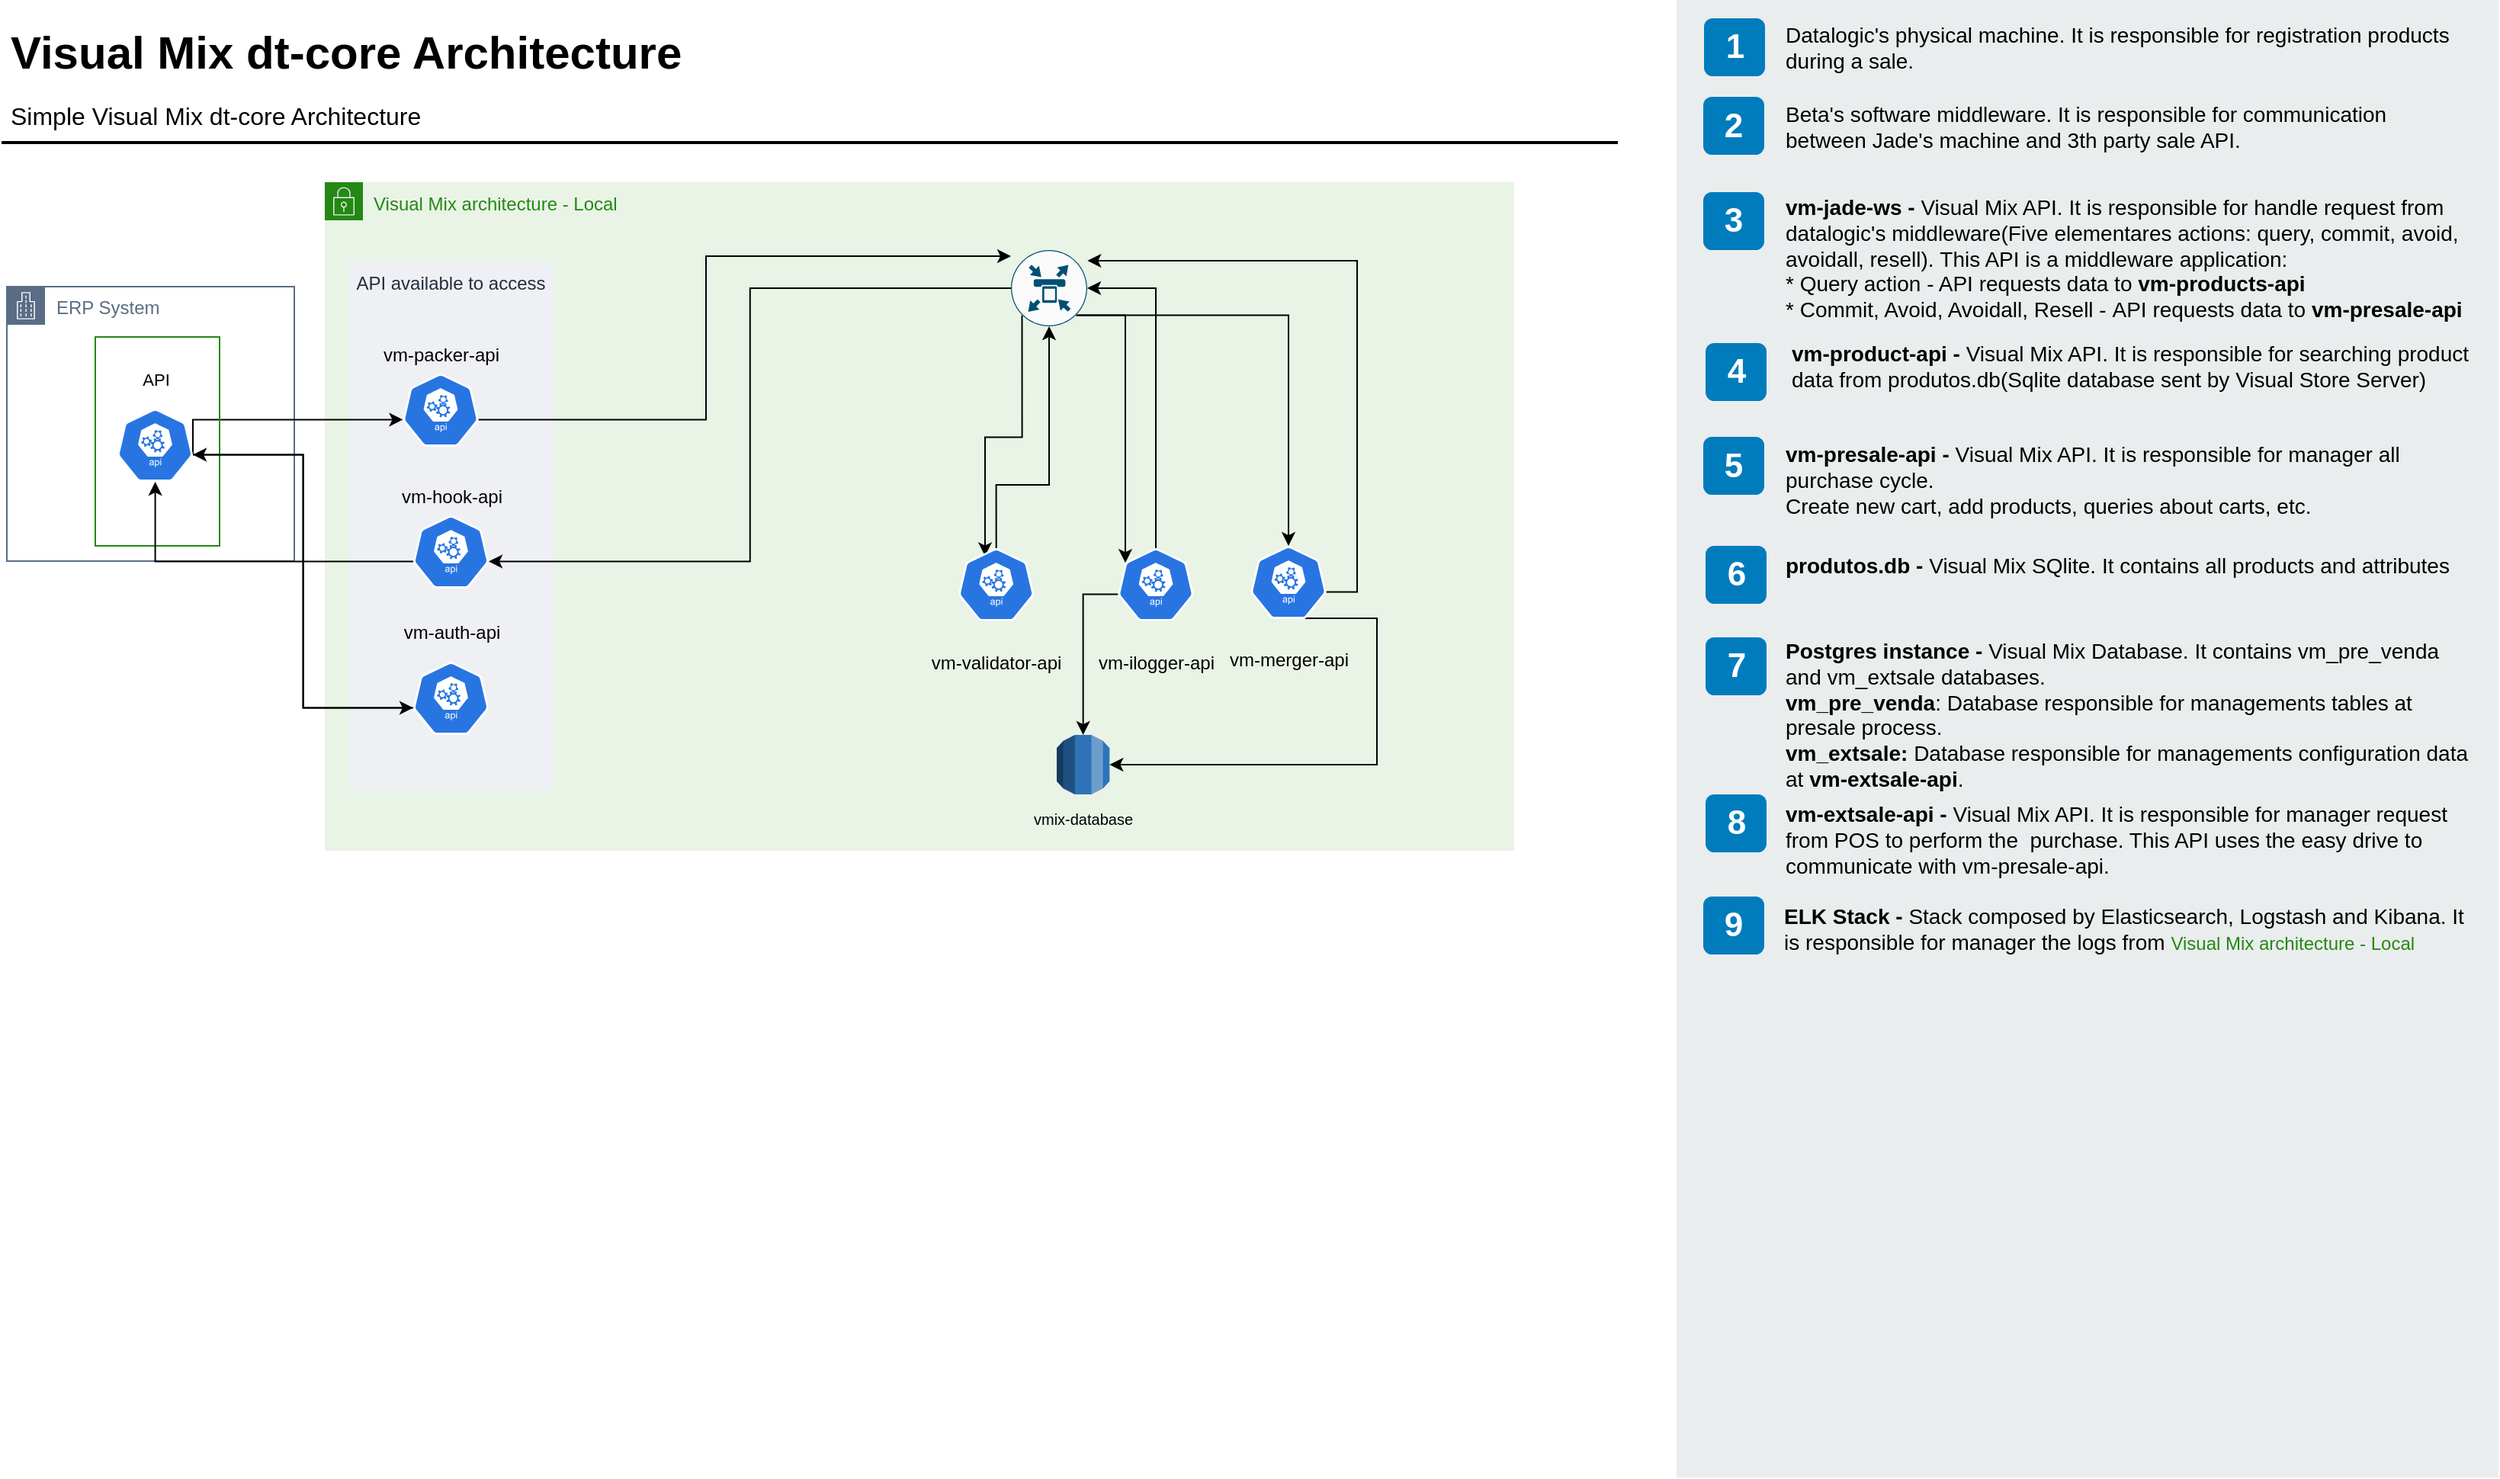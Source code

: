 <mxfile version="13.6.5" type="github">
  <diagram id="Ht1M8jgEwFfnCIfOTk4-" name="api-flux">
    <mxGraphModel dx="1186" dy="696" grid="1" gridSize="10" guides="1" tooltips="1" connect="1" arrows="1" fold="1" page="1" pageScale="1" pageWidth="827" pageHeight="1169" math="0" shadow="0">
      <root>
        <mxCell id="0" />
        <mxCell id="1" parent="0" />
        <mxCell id="UEzPUAAOIrF-is8g5C7q-1" value="ERP System" style="points=[[0,0],[0.25,0],[0.5,0],[0.75,0],[1,0],[1,0.25],[1,0.5],[1,0.75],[1,1],[0.75,1],[0.5,1],[0.25,1],[0,1],[0,0.75],[0,0.5],[0,0.25]];outlineConnect=0;gradientColor=none;html=1;whiteSpace=wrap;fontSize=12;fontStyle=0;shape=mxgraph.aws4.group;grIcon=mxgraph.aws4.group_corporate_data_center;strokeColor=#5A6C86;fillColor=none;verticalAlign=top;align=left;spacingLeft=30;fontColor=#5A6C86;dashed=0;" parent="1" vertex="1">
          <mxGeometry x="11.5" y="240" width="188.5" height="180" as="geometry" />
        </mxCell>
        <mxCell id="-QjtrjUzRDEMRZ5MF8oH-47" value="Visual Mix dt-core Architecture" style="text;html=1;resizable=0;points=[];autosize=1;align=left;verticalAlign=top;spacingTop=-4;fontSize=30;fontStyle=1" parent="1" vertex="1">
          <mxGeometry x="12" y="65.5" width="460" height="40" as="geometry" />
        </mxCell>
        <mxCell id="-QjtrjUzRDEMRZ5MF8oH-48" value="Simple Visual Mix dt-core Architecture" style="text;html=1;resizable=0;points=[];autosize=1;align=left;verticalAlign=top;spacingTop=-4;fontSize=16" parent="1" vertex="1">
          <mxGeometry x="12" y="115.5" width="290" height="20" as="geometry" />
        </mxCell>
        <mxCell id="SCVMTBWpLvtzJIhz15lM-1" value="" style="line;strokeWidth=2;html=1;fontSize=14;" parent="1" vertex="1">
          <mxGeometry x="8" y="140.5" width="1060" height="10" as="geometry" />
        </mxCell>
        <mxCell id="7OVz4w7n9kzEPWy-4BBC-3" value="" style="rounded=0;whiteSpace=wrap;html=1;fillColor=#EAEDED;fontSize=22;fontColor=#FFFFFF;strokeColor=none;labelBackgroundColor=none;" parent="1" vertex="1">
          <mxGeometry x="1106.5" y="52" width="539" height="969" as="geometry" />
        </mxCell>
        <mxCell id="7OVz4w7n9kzEPWy-4BBC-4" value="1" style="rounded=1;whiteSpace=wrap;html=1;fillColor=#007CBD;strokeColor=none;fontColor=#FFFFFF;fontStyle=1;fontSize=22;labelBackgroundColor=none;" parent="1" vertex="1">
          <mxGeometry x="1124.5" y="64" width="40" height="38" as="geometry" />
        </mxCell>
        <mxCell id="7OVz4w7n9kzEPWy-4BBC-5" value="2" style="rounded=1;whiteSpace=wrap;html=1;fillColor=#007CBD;strokeColor=none;fontColor=#FFFFFF;fontStyle=1;fontSize=22;labelBackgroundColor=none;" parent="1" vertex="1">
          <mxGeometry x="1124" y="115.5" width="40" height="38" as="geometry" />
        </mxCell>
        <mxCell id="7OVz4w7n9kzEPWy-4BBC-6" value="3" style="rounded=1;whiteSpace=wrap;html=1;fillColor=#007CBD;strokeColor=none;fontColor=#FFFFFF;fontStyle=1;fontSize=22;labelBackgroundColor=none;" parent="1" vertex="1">
          <mxGeometry x="1124" y="178" width="40" height="38" as="geometry" />
        </mxCell>
        <mxCell id="7OVz4w7n9kzEPWy-4BBC-7" value="4" style="rounded=1;whiteSpace=wrap;html=1;fillColor=#007CBD;strokeColor=none;fontColor=#FFFFFF;fontStyle=1;fontSize=22;labelBackgroundColor=none;" parent="1" vertex="1">
          <mxGeometry x="1125.5" y="277" width="40" height="38" as="geometry" />
        </mxCell>
        <mxCell id="7OVz4w7n9kzEPWy-4BBC-8" value="5" style="rounded=1;whiteSpace=wrap;html=1;fillColor=#007CBD;strokeColor=none;fontColor=#FFFFFF;fontStyle=1;fontSize=22;labelBackgroundColor=none;" parent="1" vertex="1">
          <mxGeometry x="1124" y="338.5" width="40" height="38" as="geometry" />
        </mxCell>
        <mxCell id="7OVz4w7n9kzEPWy-4BBC-9" value="6" style="rounded=1;whiteSpace=wrap;html=1;fillColor=#007CBD;strokeColor=none;fontColor=#FFFFFF;fontStyle=1;fontSize=22;labelBackgroundColor=none;" parent="1" vertex="1">
          <mxGeometry x="1125.5" y="410" width="40" height="38" as="geometry" />
        </mxCell>
        <mxCell id="7OVz4w7n9kzEPWy-4BBC-10" value="7" style="rounded=1;whiteSpace=wrap;html=1;fillColor=#007CBD;strokeColor=none;fontColor=#FFFFFF;fontStyle=1;fontSize=22;labelBackgroundColor=none;" parent="1" vertex="1">
          <mxGeometry x="1125.5" y="470" width="40" height="38" as="geometry" />
        </mxCell>
        <mxCell id="7OVz4w7n9kzEPWy-4BBC-11" value="8" style="rounded=1;whiteSpace=wrap;html=1;fillColor=#007CBD;strokeColor=none;fontColor=#FFFFFF;fontStyle=1;fontSize=22;labelBackgroundColor=none;" parent="1" vertex="1">
          <mxGeometry x="1125.5" y="573" width="40" height="38" as="geometry" />
        </mxCell>
        <mxCell id="7OVz4w7n9kzEPWy-4BBC-13" value="&lt;span&gt;Datalogic&#39;s physical&amp;nbsp;machine. It is responsible&amp;nbsp;for&amp;nbsp;registration products during a sale.&amp;nbsp;&lt;br&gt;&lt;br&gt;&lt;/span&gt;" style="text;html=1;align=left;verticalAlign=top;spacingTop=-4;fontSize=14;labelBackgroundColor=none;whiteSpace=wrap;" parent="1" vertex="1">
          <mxGeometry x="1176" y="63.5" width="449" height="46.5" as="geometry" />
        </mxCell>
        <mxCell id="7OVz4w7n9kzEPWy-4BBC-14" value="Beta&#39;s software middleware. It is responsible for communication between Jade&#39;s machine and 3th party sale API." style="text;html=1;align=left;verticalAlign=top;spacingTop=-4;fontSize=14;labelBackgroundColor=none;whiteSpace=wrap;" parent="1" vertex="1">
          <mxGeometry x="1176" y="116" width="450" height="43.5" as="geometry" />
        </mxCell>
        <mxCell id="7OVz4w7n9kzEPWy-4BBC-15" value="&lt;b&gt;vm-jade-ws -&amp;nbsp;&lt;/b&gt;Visual Mix API. It is responsible for handle request from datalogic&#39;s middleware(Five elementares actions: query, commit, avoid, avoidall, resell).&amp;nbsp;This API is a middleware application: &lt;br&gt;* Query action - API requests data to &lt;b&gt;vm-products-api&lt;br&gt;&lt;/b&gt;* Commit, Avoid, Avoidall, Resell -&amp;nbsp;API requests data to&amp;nbsp;&lt;b&gt;vm-presale-api&lt;/b&gt;" style="text;html=1;align=left;verticalAlign=top;spacingTop=-4;fontSize=14;labelBackgroundColor=none;whiteSpace=wrap;" parent="1" vertex="1">
          <mxGeometry x="1176" y="176.5" width="450" height="117" as="geometry" />
        </mxCell>
        <mxCell id="7OVz4w7n9kzEPWy-4BBC-16" value="&lt;span&gt;&lt;b&gt;vm-product-api&amp;nbsp;&lt;/b&gt;&lt;/span&gt;&lt;b&gt;-&amp;nbsp;&lt;/b&gt;Visual Mix API. It is responsible for searching product data from produtos.db(Sqlite database sent by Visual Store Server)" style="text;html=1;align=left;verticalAlign=top;spacingTop=-4;fontSize=14;labelBackgroundColor=none;whiteSpace=wrap;" parent="1" vertex="1">
          <mxGeometry x="1179.5" y="272.5" width="450" height="49.5" as="geometry" />
        </mxCell>
        <mxCell id="7OVz4w7n9kzEPWy-4BBC-17" value="&lt;b&gt;vm-presale-api&amp;nbsp;&lt;/b&gt;&lt;b&gt;-&amp;nbsp;&lt;/b&gt;Visual Mix API. It is responsible for manager all purchase cycle. &lt;br&gt;Create new cart, add products, queries about carts, etc." style="text;html=1;align=left;verticalAlign=top;spacingTop=-4;fontSize=14;labelBackgroundColor=none;whiteSpace=wrap;" parent="1" vertex="1">
          <mxGeometry x="1176" y="338.5" width="449" height="62.5" as="geometry" />
        </mxCell>
        <mxCell id="7OVz4w7n9kzEPWy-4BBC-18" value="&lt;b&gt;produtos.db&amp;nbsp;&lt;/b&gt;&lt;b&gt;-&amp;nbsp;&lt;/b&gt;Visual Mix&amp;nbsp;SQlite.&amp;nbsp;It contains all products and attributes&amp;nbsp;&lt;br&gt;" style="text;html=1;align=left;verticalAlign=top;spacingTop=-4;fontSize=14;labelBackgroundColor=none;whiteSpace=wrap;" parent="1" vertex="1">
          <mxGeometry x="1176" y="411.5" width="450" height="28.5" as="geometry" />
        </mxCell>
        <mxCell id="7OVz4w7n9kzEPWy-4BBC-20" value="&lt;b&gt;vm-extsale-api&amp;nbsp;&lt;/b&gt;&lt;b&gt;-&amp;nbsp;&lt;/b&gt;Visual Mix API. It is responsible for manager request from POS to perform the &amp;nbsp;purchase. This API uses the easy drive to communicate with vm-presale-api." style="text;html=1;align=left;verticalAlign=top;spacingTop=-4;fontSize=14;labelBackgroundColor=none;whiteSpace=wrap;" parent="1" vertex="1">
          <mxGeometry x="1176" y="574.5" width="449" height="55.5" as="geometry" />
        </mxCell>
        <mxCell id="J2uJuzHB50UTJ_rWJ9Sv-3" value="Visual Mix architecture - Local" style="points=[[0,0],[0.25,0],[0.5,0],[0.75,0],[1,0],[1,0.25],[1,0.5],[1,0.75],[1,1],[0.75,1],[0.5,1],[0.25,1],[0,1],[0,0.75],[0,0.5],[0,0.25]];outlineConnect=0;gradientColor=none;html=1;whiteSpace=wrap;fontSize=12;fontStyle=0;shape=mxgraph.aws4.group;grIcon=mxgraph.aws4.group_security_group;grStroke=0;strokeColor=#248814;fillColor=#E9F3E6;verticalAlign=top;align=left;spacingLeft=30;fontColor=#248814;dashed=0;" parent="1" vertex="1">
          <mxGeometry x="220" y="171.5" width="780" height="438.5" as="geometry" />
        </mxCell>
        <mxCell id="J2uJuzHB50UTJ_rWJ9Sv-4" value="API available to access" style="fillColor=#EFF0F3;strokeColor=none;dashed=0;verticalAlign=top;fontStyle=0;fontColor=#232F3D;" parent="1" vertex="1">
          <mxGeometry x="235.5" y="224" width="134.5" height="346" as="geometry" />
        </mxCell>
        <mxCell id="jr2acMuynno-jIFWXHqr-2" style="edgeStyle=orthogonalEdgeStyle;rounded=0;orthogonalLoop=1;jettySize=auto;html=1;exitX=0.995;exitY=0.63;exitDx=0;exitDy=0;exitPerimeter=0;entryX=0;entryY=0.08;entryDx=0;entryDy=0;entryPerimeter=0;" edge="1" parent="1" source="J2uJuzHB50UTJ_rWJ9Sv-5" target="pg-TI0eai8KicBBsOzWG-4">
          <mxGeometry relative="1" as="geometry">
            <Array as="points">
              <mxPoint x="470" y="327" />
              <mxPoint x="470" y="220" />
            </Array>
          </mxGeometry>
        </mxCell>
        <mxCell id="J2uJuzHB50UTJ_rWJ9Sv-5" value="vm-packer-api&lt;br&gt;&lt;br&gt;&lt;br&gt;&lt;br&gt;&lt;br&gt;&lt;br&gt;" style="html=1;dashed=0;whitespace=wrap;fillColor=#2875E2;strokeColor=#ffffff;points=[[0.005,0.63,0],[0.1,0.2,0],[0.9,0.2,0],[0.5,0,0],[0.995,0.63,0],[0.72,0.99,0],[0.5,1,0],[0.28,0.99,0]];shape=mxgraph.kubernetes.icon;prIcon=api" parent="1" vertex="1">
          <mxGeometry x="271" y="297" width="50" height="48" as="geometry" />
        </mxCell>
        <mxCell id="J2uJuzHB50UTJ_rWJ9Sv-8" style="edgeStyle=orthogonalEdgeStyle;rounded=0;orthogonalLoop=1;jettySize=auto;html=1;exitX=0.995;exitY=0.63;exitDx=0;exitDy=0;exitPerimeter=0;entryX=0.005;entryY=0.63;entryDx=0;entryDy=0;entryPerimeter=0;" parent="1" source="J2uJuzHB50UTJ_rWJ9Sv-2" target="J2uJuzHB50UTJ_rWJ9Sv-5" edge="1">
          <mxGeometry relative="1" as="geometry">
            <Array as="points">
              <mxPoint x="134" y="327" />
            </Array>
          </mxGeometry>
        </mxCell>
        <mxCell id="J2uJuzHB50UTJ_rWJ9Sv-26" value="&lt;span style=&quot;font-size: 10px&quot;&gt;vmix-database&lt;/span&gt;" style="outlineConnect=0;dashed=0;verticalLabelPosition=bottom;verticalAlign=top;align=center;html=1;shape=mxgraph.aws3.rds;fillColor=#2E73B8;gradientColor=none;fontSize=14;" parent="1" vertex="1">
          <mxGeometry x="700.0" y="534" width="34.66" height="39" as="geometry" />
        </mxCell>
        <mxCell id="J2uJuzHB50UTJ_rWJ9Sv-67" value="&lt;b&gt;Postgres instance&amp;nbsp;&lt;/b&gt;&lt;b&gt;-&amp;nbsp;&lt;/b&gt;Visual Mix&amp;nbsp;Database.&amp;nbsp;It contains vm_pre_venda and vm_extsale databases.&lt;br&gt;&lt;b&gt;vm_pre_venda&lt;/b&gt;: Database responsible for managements tables at presale process.&lt;br&gt;&lt;b&gt;vm_extsale:&amp;nbsp;&lt;/b&gt;Database responsible for managements configuration data at &lt;b&gt;vm-extsale-api&lt;/b&gt;.&lt;b&gt;&lt;br&gt;&amp;nbsp;&lt;/b&gt;" style="text;html=1;align=left;verticalAlign=top;spacingTop=-4;fontSize=14;labelBackgroundColor=none;whiteSpace=wrap;" parent="1" vertex="1">
          <mxGeometry x="1176" y="467.75" width="450" height="105.25" as="geometry" />
        </mxCell>
        <mxCell id="qsztV1aWT4bm1WWWcHLa-16" value="9" style="rounded=1;whiteSpace=wrap;html=1;fillColor=#007CBD;strokeColor=none;fontColor=#FFFFFF;fontStyle=1;fontSize=22;labelBackgroundColor=none;" parent="1" vertex="1">
          <mxGeometry x="1124" y="640" width="40" height="38" as="geometry" />
        </mxCell>
        <mxCell id="qsztV1aWT4bm1WWWcHLa-17" value="&lt;b&gt;ELK Stack&amp;nbsp;&lt;/b&gt;&lt;b&gt;-&amp;nbsp;&lt;/b&gt;Stack composed by Elasticsearch, Logstash and Kibana. It is responsible for manager the logs from&amp;nbsp;&lt;span style=&quot;color: rgb(36 , 136 , 20) ; font-size: 12px&quot;&gt;Visual Mix architecture - Local&lt;/span&gt;" style="text;html=1;align=left;verticalAlign=top;spacingTop=-4;fontSize=14;labelBackgroundColor=none;whiteSpace=wrap;" parent="1" vertex="1">
          <mxGeometry x="1174.5" y="641.5" width="449" height="55.5" as="geometry" />
        </mxCell>
        <mxCell id="pg-TI0eai8KicBBsOzWG-1" value="" style="group" parent="1" vertex="1" connectable="0">
          <mxGeometry x="69.5" y="273" width="81.5" height="137" as="geometry" />
        </mxCell>
        <mxCell id="UEzPUAAOIrF-is8g5C7q-5" value="" style="whiteSpace=wrap;html=1;dashed=0;fontColor=#AAB7B8;fontStyle=0;align=left;verticalAlign=top;strokeColor=#248814;fillColor=none;gradientColor=none;spacingLeft=30;" parent="pg-TI0eai8KicBBsOzWG-1" vertex="1">
          <mxGeometry width="81.5" height="137" as="geometry" />
        </mxCell>
        <mxCell id="J2uJuzHB50UTJ_rWJ9Sv-2" value="&lt;font style=&quot;font-size: 11px&quot;&gt;API&lt;br&gt;&lt;br&gt;&lt;br&gt;&lt;br&gt;&lt;br&gt;&lt;br&gt;&lt;br&gt;&lt;/font&gt;" style="html=1;dashed=0;whitespace=wrap;fillColor=#2875E2;strokeColor=#ffffff;points=[[0.005,0.63,0],[0.1,0.2,0],[0.9,0.2,0],[0.5,0,0],[0.995,0.63,0],[0.72,0.99,0],[0.5,1,0],[0.28,0.99,0]];shape=mxgraph.kubernetes.icon;prIcon=api" parent="pg-TI0eai8KicBBsOzWG-1" vertex="1">
          <mxGeometry x="14.25" y="47" width="50" height="48" as="geometry" />
        </mxCell>
        <mxCell id="pg-TI0eai8KicBBsOzWG-16" style="edgeStyle=orthogonalEdgeStyle;rounded=0;orthogonalLoop=1;jettySize=auto;html=1;exitX=0.855;exitY=0.856;exitDx=0;exitDy=0;exitPerimeter=0;" parent="1" source="pg-TI0eai8KicBBsOzWG-4" target="pg-TI0eai8KicBBsOzWG-15" edge="1">
          <mxGeometry relative="1" as="geometry" />
        </mxCell>
        <mxCell id="B7ToONhP8ffvkcY63HGq-12" style="edgeStyle=orthogonalEdgeStyle;rounded=0;orthogonalLoop=1;jettySize=auto;html=1;exitX=0.855;exitY=0.856;exitDx=0;exitDy=0;exitPerimeter=0;entryX=0.1;entryY=0.2;entryDx=0;entryDy=0;entryPerimeter=0;" parent="1" source="pg-TI0eai8KicBBsOzWG-4" target="pg-TI0eai8KicBBsOzWG-12" edge="1">
          <mxGeometry relative="1" as="geometry" />
        </mxCell>
        <mxCell id="B7ToONhP8ffvkcY63HGq-15" style="edgeStyle=orthogonalEdgeStyle;rounded=0;orthogonalLoop=1;jettySize=auto;html=1;exitX=0.145;exitY=0.855;exitDx=0;exitDy=0;exitPerimeter=0;entryX=0.353;entryY=0.108;entryDx=0;entryDy=0;entryPerimeter=0;" parent="1" source="pg-TI0eai8KicBBsOzWG-4" target="J2uJuzHB50UTJ_rWJ9Sv-10" edge="1">
          <mxGeometry relative="1" as="geometry" />
        </mxCell>
        <mxCell id="jr2acMuynno-jIFWXHqr-1" style="edgeStyle=orthogonalEdgeStyle;rounded=0;orthogonalLoop=1;jettySize=auto;html=1;exitX=0;exitY=0.5;exitDx=0;exitDy=0;exitPerimeter=0;entryX=0.995;entryY=0.63;entryDx=0;entryDy=0;entryPerimeter=0;" edge="1" parent="1" source="pg-TI0eai8KicBBsOzWG-4" target="B7ToONhP8ffvkcY63HGq-8">
          <mxGeometry relative="1" as="geometry" />
        </mxCell>
        <mxCell id="pg-TI0eai8KicBBsOzWG-4" value="" style="points=[[0.5,0,0],[1,0.5,0],[0.5,1,0],[0,0.5,0],[0.145,0.145,0],[0.856,0.145,0],[0.855,0.856,0],[0.145,0.855,0]];verticalLabelPosition=bottom;html=1;verticalAlign=top;aspect=fixed;align=center;pointerEvents=1;shape=mxgraph.cisco19.rect;prIcon=ip_telephone_router;fillColor=#FAFAFA;strokeColor=#005073;" parent="1" vertex="1">
          <mxGeometry x="670" y="216" width="50" height="50" as="geometry" />
        </mxCell>
        <mxCell id="B7ToONhP8ffvkcY63HGq-10" style="edgeStyle=orthogonalEdgeStyle;rounded=0;orthogonalLoop=1;jettySize=auto;html=1;exitX=0.5;exitY=0;exitDx=0;exitDy=0;exitPerimeter=0;entryX=1;entryY=0.5;entryDx=0;entryDy=0;entryPerimeter=0;" parent="1" source="pg-TI0eai8KicBBsOzWG-12" target="pg-TI0eai8KicBBsOzWG-4" edge="1">
          <mxGeometry relative="1" as="geometry" />
        </mxCell>
        <mxCell id="B7ToONhP8ffvkcY63HGq-16" style="edgeStyle=orthogonalEdgeStyle;rounded=0;orthogonalLoop=1;jettySize=auto;html=1;exitX=0.005;exitY=0.63;exitDx=0;exitDy=0;exitPerimeter=0;entryX=0.5;entryY=0;entryDx=0;entryDy=0;entryPerimeter=0;" parent="1" source="pg-TI0eai8KicBBsOzWG-12" target="J2uJuzHB50UTJ_rWJ9Sv-26" edge="1">
          <mxGeometry relative="1" as="geometry" />
        </mxCell>
        <mxCell id="pg-TI0eai8KicBBsOzWG-12" value="&lt;br&gt;&lt;br&gt;&lt;br&gt;&lt;br&gt;&lt;br&gt;&lt;br&gt;&lt;br&gt;&lt;br&gt;vm-ilogger-api&lt;br&gt;&lt;br&gt;" style="html=1;dashed=0;whitespace=wrap;fillColor=#2875E2;strokeColor=#ffffff;points=[[0.005,0.63,0],[0.1,0.2,0],[0.9,0.2,0],[0.5,0,0],[0.995,0.63,0],[0.72,0.99,0],[0.5,1,0],[0.28,0.99,0]];shape=mxgraph.kubernetes.icon;prIcon=api" parent="1" vertex="1">
          <mxGeometry x="740" y="411.5" width="50" height="48" as="geometry" />
        </mxCell>
        <mxCell id="B7ToONhP8ffvkcY63HGq-5" style="edgeStyle=orthogonalEdgeStyle;rounded=0;orthogonalLoop=1;jettySize=auto;html=1;exitX=0.995;exitY=0.63;exitDx=0;exitDy=0;exitPerimeter=0;entryX=1.003;entryY=0.14;entryDx=0;entryDy=0;entryPerimeter=0;" parent="1" source="pg-TI0eai8KicBBsOzWG-15" target="pg-TI0eai8KicBBsOzWG-4" edge="1">
          <mxGeometry relative="1" as="geometry" />
        </mxCell>
        <mxCell id="B7ToONhP8ffvkcY63HGq-17" style="edgeStyle=orthogonalEdgeStyle;rounded=0;orthogonalLoop=1;jettySize=auto;html=1;exitX=0.72;exitY=0.99;exitDx=0;exitDy=0;exitPerimeter=0;entryX=1;entryY=0.5;entryDx=0;entryDy=0;entryPerimeter=0;" parent="1" source="pg-TI0eai8KicBBsOzWG-15" target="J2uJuzHB50UTJ_rWJ9Sv-26" edge="1">
          <mxGeometry relative="1" as="geometry">
            <Array as="points">
              <mxPoint x="910" y="458" />
              <mxPoint x="910" y="554" />
            </Array>
          </mxGeometry>
        </mxCell>
        <mxCell id="pg-TI0eai8KicBBsOzWG-15" value="&lt;br&gt;&lt;br&gt;&lt;br&gt;&lt;br&gt;&lt;br&gt;&lt;br&gt;&lt;br&gt;vm-merger-api" style="html=1;dashed=0;whitespace=wrap;fillColor=#2875E2;strokeColor=#ffffff;points=[[0.005,0.63,0],[0.1,0.2,0],[0.9,0.2,0],[0.5,0,0],[0.995,0.63,0],[0.72,0.99,0],[0.5,1,0],[0.28,0.99,0]];shape=mxgraph.kubernetes.icon;prIcon=api" parent="1" vertex="1">
          <mxGeometry x="827" y="410" width="50" height="48" as="geometry" />
        </mxCell>
        <mxCell id="B7ToONhP8ffvkcY63HGq-14" style="edgeStyle=orthogonalEdgeStyle;rounded=0;orthogonalLoop=1;jettySize=auto;html=1;exitX=0.5;exitY=0;exitDx=0;exitDy=0;exitPerimeter=0;entryX=0.5;entryY=1;entryDx=0;entryDy=0;entryPerimeter=0;" parent="1" source="J2uJuzHB50UTJ_rWJ9Sv-10" target="pg-TI0eai8KicBBsOzWG-4" edge="1">
          <mxGeometry relative="1" as="geometry">
            <Array as="points">
              <mxPoint x="660" y="370" />
              <mxPoint x="695" y="370" />
            </Array>
          </mxGeometry>
        </mxCell>
        <mxCell id="J2uJuzHB50UTJ_rWJ9Sv-10" value="&lt;br&gt;&lt;br&gt;&lt;br&gt;&lt;br&gt;&lt;br&gt;&lt;br&gt;&lt;br&gt;&lt;br&gt;&lt;br&gt;&lt;br&gt;&lt;br&gt;vm-validator-api&lt;br&gt;&lt;br&gt;&lt;br&gt;&lt;br&gt;&lt;br&gt;" style="html=1;dashed=0;whitespace=wrap;fillColor=#2875E2;strokeColor=#ffffff;points=[[0.005,0.63,0],[0.1,0.2,0],[0.9,0.2,0],[0.5,0,0],[0.995,0.63,0],[0.72,0.99,0],[0.5,1,0],[0.28,0.99,0]];shape=mxgraph.kubernetes.icon;prIcon=api" parent="1" vertex="1">
          <mxGeometry x="635.34" y="411.5" width="50" height="48" as="geometry" />
        </mxCell>
        <mxCell id="B7ToONhP8ffvkcY63HGq-9" style="edgeStyle=orthogonalEdgeStyle;rounded=0;orthogonalLoop=1;jettySize=auto;html=1;exitX=0.005;exitY=0.63;exitDx=0;exitDy=0;exitPerimeter=0;" parent="1" source="B7ToONhP8ffvkcY63HGq-8" target="J2uJuzHB50UTJ_rWJ9Sv-2" edge="1">
          <mxGeometry relative="1" as="geometry" />
        </mxCell>
        <mxCell id="B7ToONhP8ffvkcY63HGq-8" value="vm-hook-api&lt;br&gt;&lt;br&gt;&lt;br&gt;&lt;br&gt;&lt;br&gt;&lt;br&gt;" style="html=1;dashed=0;whitespace=wrap;fillColor=#2875E2;strokeColor=#ffffff;points=[[0.005,0.63,0],[0.1,0.2,0],[0.9,0.2,0],[0.5,0,0],[0.995,0.63,0],[0.72,0.99,0],[0.5,1,0],[0.28,0.99,0]];shape=mxgraph.kubernetes.icon;prIcon=api" parent="1" vertex="1">
          <mxGeometry x="277.75" y="390" width="50" height="48" as="geometry" />
        </mxCell>
        <mxCell id="jr2acMuynno-jIFWXHqr-5" style="edgeStyle=orthogonalEdgeStyle;rounded=0;orthogonalLoop=1;jettySize=auto;html=1;exitX=0.005;exitY=0.63;exitDx=0;exitDy=0;exitPerimeter=0;entryX=0.995;entryY=0.63;entryDx=0;entryDy=0;entryPerimeter=0;" edge="1" parent="1" source="jr2acMuynno-jIFWXHqr-3" target="J2uJuzHB50UTJ_rWJ9Sv-2">
          <mxGeometry relative="1" as="geometry" />
        </mxCell>
        <mxCell id="jr2acMuynno-jIFWXHqr-3" value="vm-auth-api&lt;br&gt;&lt;br&gt;&lt;br&gt;&lt;br&gt;&lt;br&gt;&lt;br&gt;&lt;br&gt;" style="html=1;dashed=0;whitespace=wrap;fillColor=#2875E2;strokeColor=#ffffff;points=[[0.005,0.63,0],[0.1,0.2,0],[0.9,0.2,0],[0.5,0,0],[0.995,0.63,0],[0.72,0.99,0],[0.5,1,0],[0.28,0.99,0]];shape=mxgraph.kubernetes.icon;prIcon=api" vertex="1" parent="1">
          <mxGeometry x="277.75" y="486" width="50" height="48" as="geometry" />
        </mxCell>
        <mxCell id="jr2acMuynno-jIFWXHqr-4" style="edgeStyle=orthogonalEdgeStyle;rounded=0;orthogonalLoop=1;jettySize=auto;html=1;exitX=0.995;exitY=0.63;exitDx=0;exitDy=0;exitPerimeter=0;entryX=0.005;entryY=0.63;entryDx=0;entryDy=0;entryPerimeter=0;" edge="1" parent="1" source="J2uJuzHB50UTJ_rWJ9Sv-2" target="jr2acMuynno-jIFWXHqr-3">
          <mxGeometry relative="1" as="geometry" />
        </mxCell>
      </root>
    </mxGraphModel>
  </diagram>
</mxfile>

